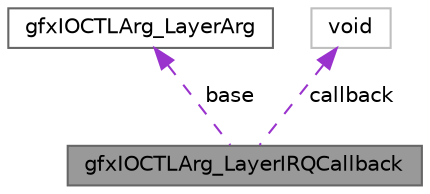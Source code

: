 digraph "gfxIOCTLArg_LayerIRQCallback"
{
 // INTERACTIVE_SVG=YES
 // LATEX_PDF_SIZE
  bgcolor="transparent";
  edge [fontname=Helvetica,fontsize=10,labelfontname=Helvetica,labelfontsize=10];
  node [fontname=Helvetica,fontsize=10,shape=box,height=0.2,width=0.4];
  Node1 [label="gfxIOCTLArg_LayerIRQCallback",height=0.2,width=0.4,color="gray40", fillcolor="grey60", style="filled", fontcolor="black",tooltip="This struct represents layer IRQ callback."];
  Node2 -> Node1 [dir="back",color="darkorchid3",style="dashed",label=" base" ];
  Node2 [label="gfxIOCTLArg_LayerArg",height=0.2,width=0.4,color="gray40", fillcolor="white", style="filled",URL="$structgfxIOCTLArg__LayerArg.html",tooltip="This struct represents a basic layer request argument."];
  Node3 -> Node1 [dir="back",color="darkorchid3",style="dashed",label=" callback" ];
  Node3 [label="void",height=0.2,width=0.4,color="grey75", fillcolor="white", style="filled",tooltip=" "];
}
